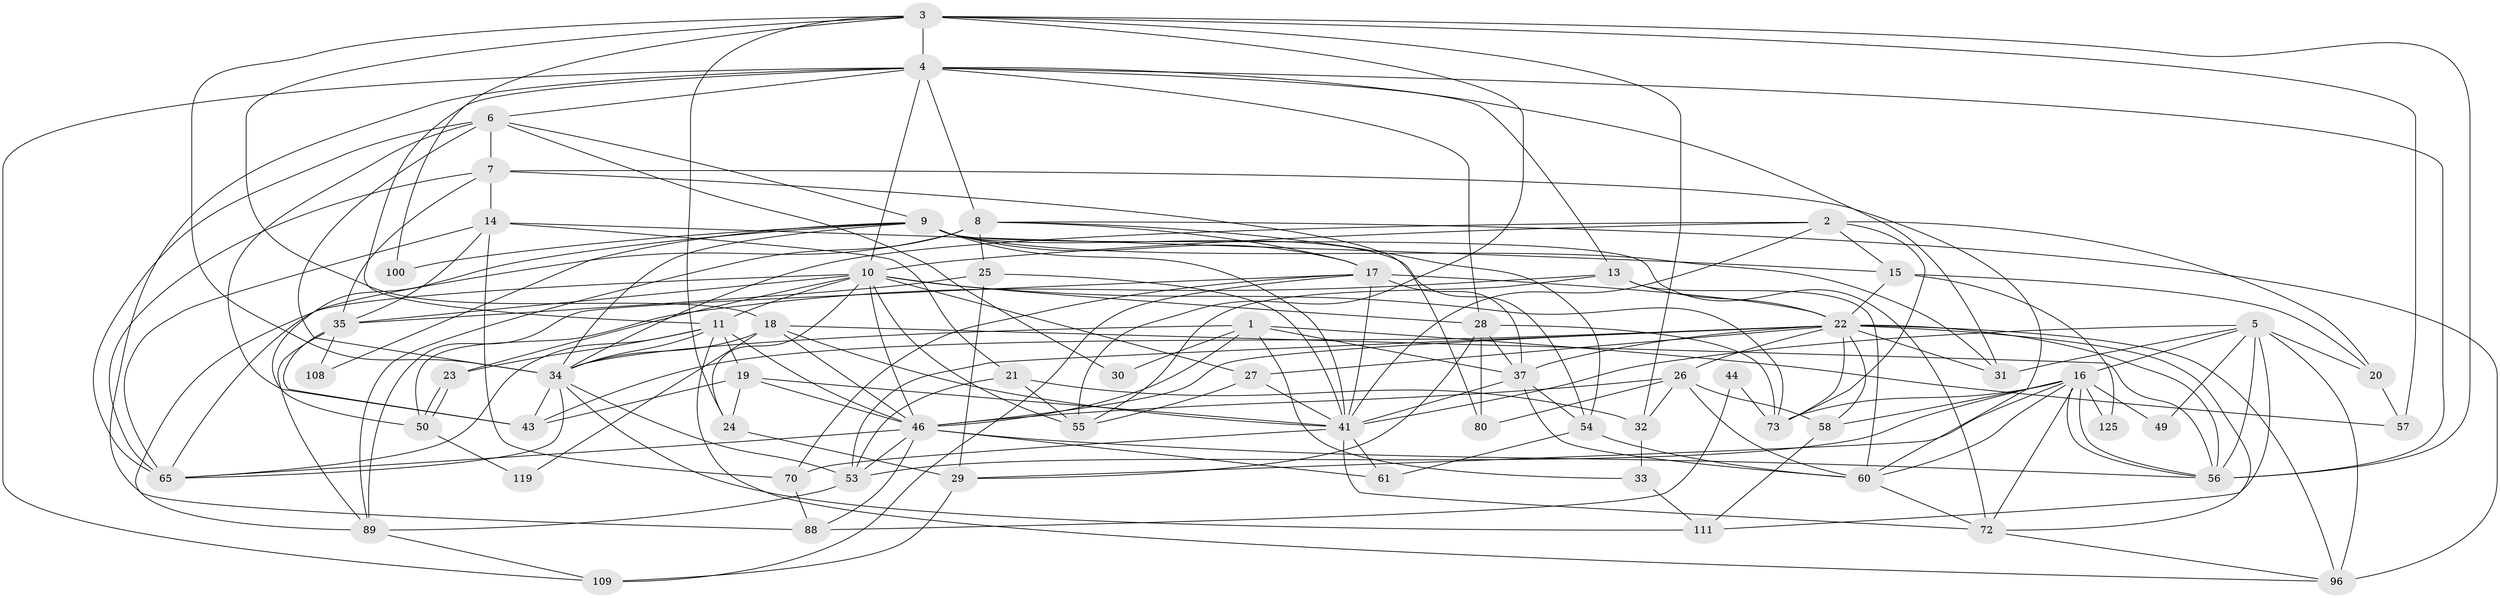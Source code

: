 // original degree distribution, {5: 0.2777777777777778, 3: 0.2698412698412698, 4: 0.23015873015873015, 8: 0.015873015873015872, 9: 0.007936507936507936, 6: 0.07142857142857142, 2: 0.12698412698412698}
// Generated by graph-tools (version 1.1) at 2025/14/03/09/25 04:14:54]
// undirected, 63 vertices, 183 edges
graph export_dot {
graph [start="1"]
  node [color=gray90,style=filled];
  1 [super="+63+113"];
  2 [super="+110"];
  3 [super="+12"];
  4 [super="+45"];
  5 [super="+123+121"];
  6 [super="+42"];
  7 [super="+91"];
  8 [super="+52"];
  9 [super="+84+77"];
  10 [super="+68+85"];
  11 [super="+122+87"];
  13 [super="+67"];
  14 [super="+115+107+92"];
  15;
  16 [super="+79+51"];
  17 [super="+86+39"];
  18;
  19;
  20;
  21;
  22 [super="+48+78+117"];
  23 [super="+106"];
  24 [super="+75"];
  25 [super="+36"];
  26 [super="+62"];
  27;
  28 [super="+97+98"];
  29;
  30;
  31;
  32;
  33;
  34 [super="+40+114+47"];
  35 [super="+38"];
  37 [super="+76+59"];
  41 [super="+82"];
  43;
  44;
  46 [super="+116+71+69"];
  49;
  50;
  53;
  54;
  55 [super="+104"];
  56 [super="+103"];
  57 [super="+74"];
  58 [super="+90"];
  60 [super="+83+93+112"];
  61;
  65 [super="+81"];
  70 [super="+105"];
  72 [super="+120"];
  73 [super="+102"];
  80;
  88;
  89;
  96;
  100;
  108;
  109;
  111;
  119;
  125;
  1 -- 34;
  1 -- 30;
  1 -- 33;
  1 -- 37;
  1 -- 57;
  1 -- 46;
  2 -- 10;
  2 -- 20;
  2 -- 15;
  2 -- 34;
  2 -- 41;
  2 -- 73;
  3 -- 4 [weight=2];
  3 -- 32;
  3 -- 34 [weight=2];
  3 -- 100;
  3 -- 18;
  3 -- 55;
  3 -- 56;
  3 -- 57;
  3 -- 24;
  4 -- 109;
  4 -- 31;
  4 -- 6;
  4 -- 10;
  4 -- 13;
  4 -- 56;
  4 -- 88;
  4 -- 11;
  4 -- 28;
  4 -- 8 [weight=2];
  5 -- 96;
  5 -- 16;
  5 -- 20;
  5 -- 49;
  5 -- 41;
  5 -- 31;
  5 -- 111;
  5 -- 56;
  6 -- 9;
  6 -- 34;
  6 -- 65;
  6 -- 7;
  6 -- 43;
  6 -- 30;
  7 -- 80;
  7 -- 35;
  7 -- 60;
  7 -- 14;
  7 -- 65;
  8 -- 89;
  8 -- 54;
  8 -- 96;
  8 -- 25;
  8 -- 17;
  8 -- 65;
  9 -- 50;
  9 -- 54;
  9 -- 100;
  9 -- 108;
  9 -- 17;
  9 -- 72;
  9 -- 34;
  9 -- 31;
  9 -- 41;
  10 -- 27;
  10 -- 73;
  10 -- 89;
  10 -- 35;
  10 -- 55;
  10 -- 28;
  10 -- 46;
  10 -- 23;
  10 -- 11;
  10 -- 24;
  11 -- 19;
  11 -- 34;
  11 -- 23;
  11 -- 96;
  11 -- 46;
  11 -- 65;
  13 -- 22;
  13 -- 60;
  13 -- 50;
  13 -- 55;
  14 -- 21;
  14 -- 70;
  14 -- 15;
  14 -- 35;
  14 -- 65;
  15 -- 20;
  15 -- 125;
  15 -- 22;
  16 -- 56;
  16 -- 56;
  16 -- 49;
  16 -- 58;
  16 -- 53;
  16 -- 125;
  16 -- 29;
  16 -- 60;
  16 -- 72;
  16 -- 73;
  17 -- 89;
  17 -- 109;
  17 -- 70;
  17 -- 37;
  17 -- 41;
  17 -- 22;
  18 -- 119;
  18 -- 34;
  18 -- 41;
  18 -- 56;
  18 -- 46;
  19 -- 24;
  19 -- 43;
  19 -- 46;
  19 -- 41;
  20 -- 57;
  21 -- 53;
  21 -- 32;
  21 -- 55;
  22 -- 26;
  22 -- 96;
  22 -- 53;
  22 -- 72;
  22 -- 37;
  22 -- 73;
  22 -- 43;
  22 -- 46;
  22 -- 56;
  22 -- 27;
  22 -- 58;
  22 -- 31;
  23 -- 50;
  23 -- 50;
  24 -- 29;
  25 -- 29;
  25 -- 41;
  25 -- 35;
  26 -- 32;
  26 -- 80;
  26 -- 60;
  26 -- 46;
  26 -- 58;
  27 -- 55;
  27 -- 41;
  28 -- 37;
  28 -- 29;
  28 -- 80;
  28 -- 73;
  29 -- 109;
  32 -- 33;
  33 -- 111;
  34 -- 53;
  34 -- 43;
  34 -- 111;
  34 -- 65;
  35 -- 43;
  35 -- 108;
  35 -- 89;
  37 -- 41;
  37 -- 60;
  37 -- 54;
  41 -- 70;
  41 -- 72;
  41 -- 61;
  44 -- 88;
  44 -- 73;
  46 -- 65;
  46 -- 88;
  46 -- 53;
  46 -- 56;
  46 -- 61;
  50 -- 119;
  53 -- 89;
  54 -- 61;
  54 -- 60;
  58 -- 111;
  60 -- 72;
  70 -- 88;
  72 -- 96;
  89 -- 109;
}
